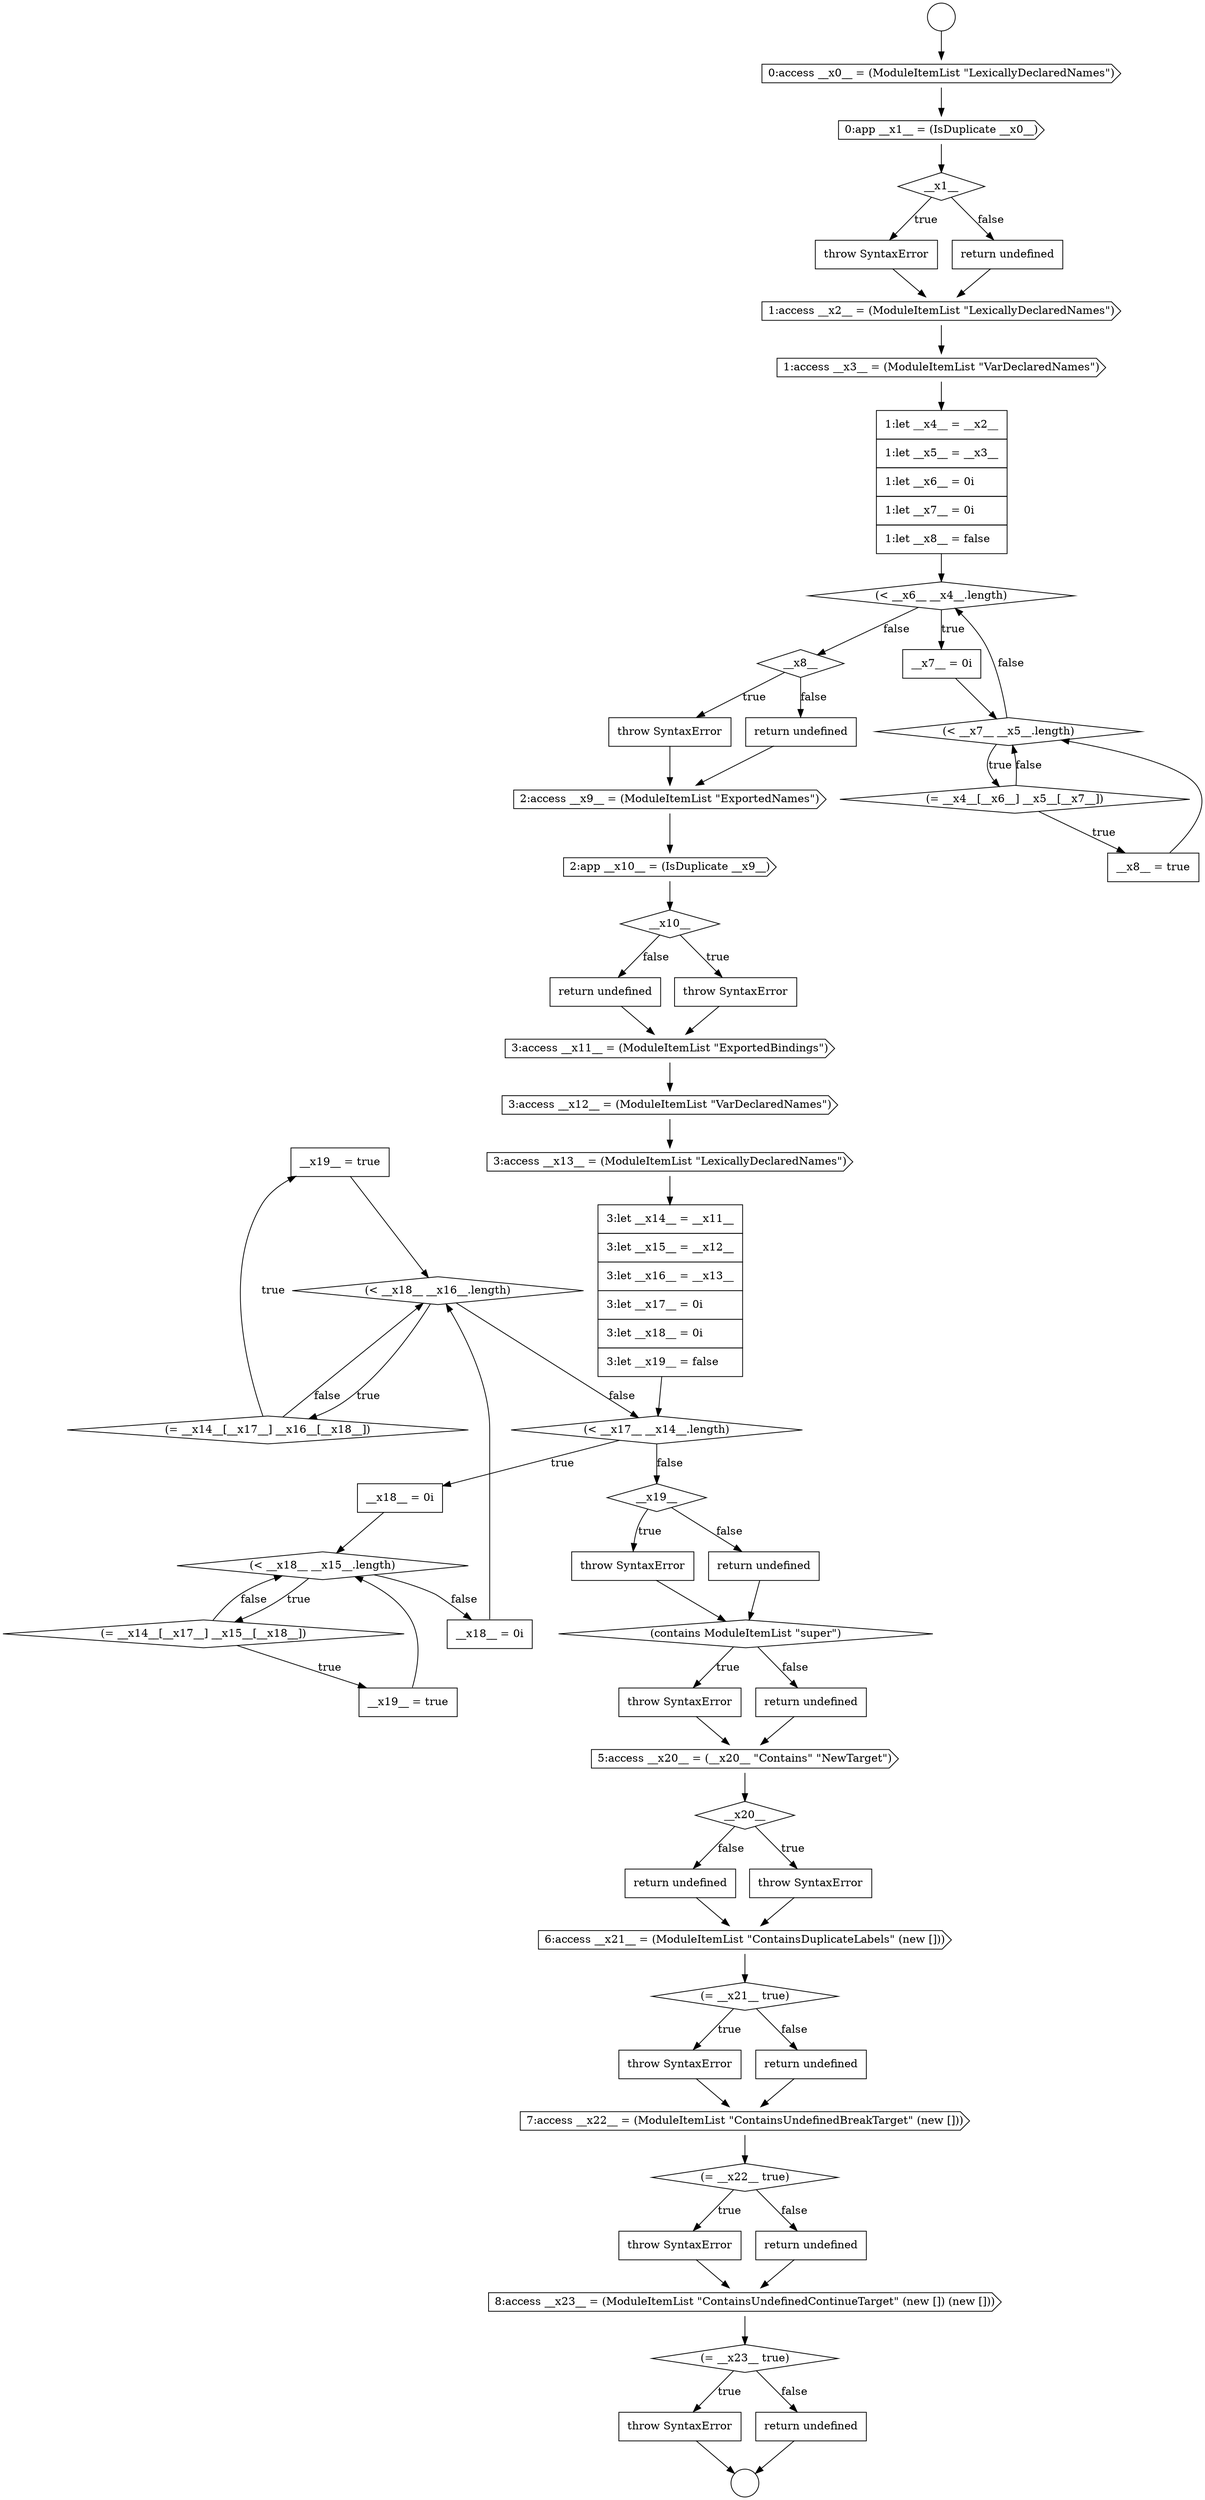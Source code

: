 digraph {
  node19639 [shape=none, margin=0, label=<<font color="black">
    <table border="0" cellborder="1" cellspacing="0" cellpadding="10">
      <tr><td align="left">__x19__ = true</td></tr>
    </table>
  </font>> color="black" fillcolor="white" style=filled]
  node19612 [shape=cds, label=<<font color="black">1:access __x3__ = (ModuleItemList &quot;VarDeclaredNames&quot;)</font>> color="black" fillcolor="white" style=filled]
  node19652 [shape=none, margin=0, label=<<font color="black">
    <table border="0" cellborder="1" cellspacing="0" cellpadding="10">
      <tr><td align="left">throw SyntaxError</td></tr>
    </table>
  </font>> color="black" fillcolor="white" style=filled]
  node19659 [shape=diamond, label=<<font color="black">(= __x23__ true)</font>> color="black" fillcolor="white" style=filled]
  node19609 [shape=none, margin=0, label=<<font color="black">
    <table border="0" cellborder="1" cellspacing="0" cellpadding="10">
      <tr><td align="left">throw SyntaxError</td></tr>
    </table>
  </font>> color="black" fillcolor="white" style=filled]
  node19660 [shape=none, margin=0, label=<<font color="black">
    <table border="0" cellborder="1" cellspacing="0" cellpadding="10">
      <tr><td align="left">throw SyntaxError</td></tr>
    </table>
  </font>> color="black" fillcolor="white" style=filled]
  node19654 [shape=cds, label=<<font color="black">7:access __x22__ = (ModuleItemList &quot;ContainsUndefinedBreakTarget&quot; (new []))</font>> color="black" fillcolor="white" style=filled]
  node19614 [shape=diamond, label=<<font color="black">(&lt; __x6__ __x4__.length)</font>> color="black" fillcolor="white" style=filled]
  node19640 [shape=diamond, label=<<font color="black">__x19__</font>> color="black" fillcolor="white" style=filled]
  node19623 [shape=cds, label=<<font color="black">2:app __x10__ = (IsDuplicate __x9__)</font>> color="black" fillcolor="white" style=filled]
  node19649 [shape=none, margin=0, label=<<font color="black">
    <table border="0" cellborder="1" cellspacing="0" cellpadding="10">
      <tr><td align="left">return undefined</td></tr>
    </table>
  </font>> color="black" fillcolor="white" style=filled]
  node19611 [shape=cds, label=<<font color="black">1:access __x2__ = (ModuleItemList &quot;LexicallyDeclaredNames&quot;)</font>> color="black" fillcolor="white" style=filled]
  node19636 [shape=none, margin=0, label=<<font color="black">
    <table border="0" cellborder="1" cellspacing="0" cellpadding="10">
      <tr><td align="left">__x18__ = 0i</td></tr>
    </table>
  </font>> color="black" fillcolor="white" style=filled]
  node19653 [shape=none, margin=0, label=<<font color="black">
    <table border="0" cellborder="1" cellspacing="0" cellpadding="10">
      <tr><td align="left">return undefined</td></tr>
    </table>
  </font>> color="black" fillcolor="white" style=filled]
  node19655 [shape=diamond, label=<<font color="black">(= __x22__ true)</font>> color="black" fillcolor="white" style=filled]
  node19626 [shape=none, margin=0, label=<<font color="black">
    <table border="0" cellborder="1" cellspacing="0" cellpadding="10">
      <tr><td align="left">return undefined</td></tr>
    </table>
  </font>> color="black" fillcolor="white" style=filled]
  node19621 [shape=none, margin=0, label=<<font color="black">
    <table border="0" cellborder="1" cellspacing="0" cellpadding="10">
      <tr><td align="left">return undefined</td></tr>
    </table>
  </font>> color="black" fillcolor="white" style=filled]
  node19658 [shape=cds, label=<<font color="black">8:access __x23__ = (ModuleItemList &quot;ContainsUndefinedContinueTarget&quot; (new []) (new []))</font>> color="black" fillcolor="white" style=filled]
  node19604 [shape=circle label=" " color="black" fillcolor="white" style=filled]
  node19643 [shape=diamond, label=<<font color="black">(contains ModuleItemList &quot;super&quot;)</font>> color="black" fillcolor="white" style=filled]
  node19617 [shape=diamond, label=<<font color="black">(= __x4__[__x6__] __x5__[__x7__])</font>> color="black" fillcolor="white" style=filled]
  node19608 [shape=diamond, label=<<font color="black">__x1__</font>> color="black" fillcolor="white" style=filled]
  node19661 [shape=none, margin=0, label=<<font color="black">
    <table border="0" cellborder="1" cellspacing="0" cellpadding="10">
      <tr><td align="left">return undefined</td></tr>
    </table>
  </font>> color="black" fillcolor="white" style=filled]
  node19629 [shape=cds, label=<<font color="black">3:access __x13__ = (ModuleItemList &quot;LexicallyDeclaredNames&quot;)</font>> color="black" fillcolor="white" style=filled]
  node19635 [shape=none, margin=0, label=<<font color="black">
    <table border="0" cellborder="1" cellspacing="0" cellpadding="10">
      <tr><td align="left">__x19__ = true</td></tr>
    </table>
  </font>> color="black" fillcolor="white" style=filled]
  node19615 [shape=none, margin=0, label=<<font color="black">
    <table border="0" cellborder="1" cellspacing="0" cellpadding="10">
      <tr><td align="left">__x7__ = 0i</td></tr>
    </table>
  </font>> color="black" fillcolor="white" style=filled]
  node19620 [shape=none, margin=0, label=<<font color="black">
    <table border="0" cellborder="1" cellspacing="0" cellpadding="10">
      <tr><td align="left">throw SyntaxError</td></tr>
    </table>
  </font>> color="black" fillcolor="white" style=filled]
  node19647 [shape=diamond, label=<<font color="black">__x20__</font>> color="black" fillcolor="white" style=filled]
  node19630 [shape=none, margin=0, label=<<font color="black">
    <table border="0" cellborder="1" cellspacing="0" cellpadding="10">
      <tr><td align="left">3:let __x14__ = __x11__</td></tr>
      <tr><td align="left">3:let __x15__ = __x12__</td></tr>
      <tr><td align="left">3:let __x16__ = __x13__</td></tr>
      <tr><td align="left">3:let __x17__ = 0i</td></tr>
      <tr><td align="left">3:let __x18__ = 0i</td></tr>
      <tr><td align="left">3:let __x19__ = false</td></tr>
    </table>
  </font>> color="black" fillcolor="white" style=filled]
  node19644 [shape=none, margin=0, label=<<font color="black">
    <table border="0" cellborder="1" cellspacing="0" cellpadding="10">
      <tr><td align="left">throw SyntaxError</td></tr>
    </table>
  </font>> color="black" fillcolor="white" style=filled]
  node19627 [shape=cds, label=<<font color="black">3:access __x11__ = (ModuleItemList &quot;ExportedBindings&quot;)</font>> color="black" fillcolor="white" style=filled]
  node19607 [shape=cds, label=<<font color="black">0:app __x1__ = (IsDuplicate __x0__)</font>> color="black" fillcolor="white" style=filled]
  node19606 [shape=cds, label=<<font color="black">0:access __x0__ = (ModuleItemList &quot;LexicallyDeclaredNames&quot;)</font>> color="black" fillcolor="white" style=filled]
  node19638 [shape=diamond, label=<<font color="black">(= __x14__[__x17__] __x16__[__x18__])</font>> color="black" fillcolor="white" style=filled]
  node19616 [shape=diamond, label=<<font color="black">(&lt; __x7__ __x5__.length)</font>> color="black" fillcolor="white" style=filled]
  node19634 [shape=diamond, label=<<font color="black">(= __x14__[__x17__] __x15__[__x18__])</font>> color="black" fillcolor="white" style=filled]
  node19648 [shape=none, margin=0, label=<<font color="black">
    <table border="0" cellborder="1" cellspacing="0" cellpadding="10">
      <tr><td align="left">throw SyntaxError</td></tr>
    </table>
  </font>> color="black" fillcolor="white" style=filled]
  node19631 [shape=diamond, label=<<font color="black">(&lt; __x17__ __x14__.length)</font>> color="black" fillcolor="white" style=filled]
  node19641 [shape=none, margin=0, label=<<font color="black">
    <table border="0" cellborder="1" cellspacing="0" cellpadding="10">
      <tr><td align="left">throw SyntaxError</td></tr>
    </table>
  </font>> color="black" fillcolor="white" style=filled]
  node19619 [shape=diamond, label=<<font color="black">__x8__</font>> color="black" fillcolor="white" style=filled]
  node19651 [shape=diamond, label=<<font color="black">(= __x21__ true)</font>> color="black" fillcolor="white" style=filled]
  node19628 [shape=cds, label=<<font color="black">3:access __x12__ = (ModuleItemList &quot;VarDeclaredNames&quot;)</font>> color="black" fillcolor="white" style=filled]
  node19613 [shape=none, margin=0, label=<<font color="black">
    <table border="0" cellborder="1" cellspacing="0" cellpadding="10">
      <tr><td align="left">1:let __x4__ = __x2__</td></tr>
      <tr><td align="left">1:let __x5__ = __x3__</td></tr>
      <tr><td align="left">1:let __x6__ = 0i</td></tr>
      <tr><td align="left">1:let __x7__ = 0i</td></tr>
      <tr><td align="left">1:let __x8__ = false</td></tr>
    </table>
  </font>> color="black" fillcolor="white" style=filled]
  node19650 [shape=cds, label=<<font color="black">6:access __x21__ = (ModuleItemList &quot;ContainsDuplicateLabels&quot; (new []))</font>> color="black" fillcolor="white" style=filled]
  node19656 [shape=none, margin=0, label=<<font color="black">
    <table border="0" cellborder="1" cellspacing="0" cellpadding="10">
      <tr><td align="left">throw SyntaxError</td></tr>
    </table>
  </font>> color="black" fillcolor="white" style=filled]
  node19610 [shape=none, margin=0, label=<<font color="black">
    <table border="0" cellborder="1" cellspacing="0" cellpadding="10">
      <tr><td align="left">return undefined</td></tr>
    </table>
  </font>> color="black" fillcolor="white" style=filled]
  node19633 [shape=diamond, label=<<font color="black">(&lt; __x18__ __x15__.length)</font>> color="black" fillcolor="white" style=filled]
  node19624 [shape=diamond, label=<<font color="black">__x10__</font>> color="black" fillcolor="white" style=filled]
  node19646 [shape=cds, label=<<font color="black">5:access __x20__ = (__x20__ &quot;Contains&quot; &quot;NewTarget&quot;)</font>> color="black" fillcolor="white" style=filled]
  node19605 [shape=circle label=" " color="black" fillcolor="white" style=filled]
  node19637 [shape=diamond, label=<<font color="black">(&lt; __x18__ __x16__.length)</font>> color="black" fillcolor="white" style=filled]
  node19657 [shape=none, margin=0, label=<<font color="black">
    <table border="0" cellborder="1" cellspacing="0" cellpadding="10">
      <tr><td align="left">return undefined</td></tr>
    </table>
  </font>> color="black" fillcolor="white" style=filled]
  node19625 [shape=none, margin=0, label=<<font color="black">
    <table border="0" cellborder="1" cellspacing="0" cellpadding="10">
      <tr><td align="left">throw SyntaxError</td></tr>
    </table>
  </font>> color="black" fillcolor="white" style=filled]
  node19622 [shape=cds, label=<<font color="black">2:access __x9__ = (ModuleItemList &quot;ExportedNames&quot;)</font>> color="black" fillcolor="white" style=filled]
  node19632 [shape=none, margin=0, label=<<font color="black">
    <table border="0" cellborder="1" cellspacing="0" cellpadding="10">
      <tr><td align="left">__x18__ = 0i</td></tr>
    </table>
  </font>> color="black" fillcolor="white" style=filled]
  node19618 [shape=none, margin=0, label=<<font color="black">
    <table border="0" cellborder="1" cellspacing="0" cellpadding="10">
      <tr><td align="left">__x8__ = true</td></tr>
    </table>
  </font>> color="black" fillcolor="white" style=filled]
  node19642 [shape=none, margin=0, label=<<font color="black">
    <table border="0" cellborder="1" cellspacing="0" cellpadding="10">
      <tr><td align="left">return undefined</td></tr>
    </table>
  </font>> color="black" fillcolor="white" style=filled]
  node19645 [shape=none, margin=0, label=<<font color="black">
    <table border="0" cellborder="1" cellspacing="0" cellpadding="10">
      <tr><td align="left">return undefined</td></tr>
    </table>
  </font>> color="black" fillcolor="white" style=filled]
  node19638 -> node19639 [label=<<font color="black">true</font>> color="black"]
  node19638 -> node19637 [label=<<font color="black">false</font>> color="black"]
  node19655 -> node19656 [label=<<font color="black">true</font>> color="black"]
  node19655 -> node19657 [label=<<font color="black">false</font>> color="black"]
  node19626 -> node19627 [ color="black"]
  node19613 -> node19614 [ color="black"]
  node19611 -> node19612 [ color="black"]
  node19630 -> node19631 [ color="black"]
  node19639 -> node19637 [ color="black"]
  node19620 -> node19622 [ color="black"]
  node19633 -> node19634 [label=<<font color="black">true</font>> color="black"]
  node19633 -> node19636 [label=<<font color="black">false</font>> color="black"]
  node19619 -> node19620 [label=<<font color="black">true</font>> color="black"]
  node19619 -> node19621 [label=<<font color="black">false</font>> color="black"]
  node19621 -> node19622 [ color="black"]
  node19641 -> node19643 [ color="black"]
  node19612 -> node19613 [ color="black"]
  node19652 -> node19654 [ color="black"]
  node19610 -> node19611 [ color="black"]
  node19650 -> node19651 [ color="black"]
  node19604 -> node19606 [ color="black"]
  node19615 -> node19616 [ color="black"]
  node19645 -> node19646 [ color="black"]
  node19659 -> node19660 [label=<<font color="black">true</font>> color="black"]
  node19659 -> node19661 [label=<<font color="black">false</font>> color="black"]
  node19642 -> node19643 [ color="black"]
  node19629 -> node19630 [ color="black"]
  node19640 -> node19641 [label=<<font color="black">true</font>> color="black"]
  node19640 -> node19642 [label=<<font color="black">false</font>> color="black"]
  node19607 -> node19608 [ color="black"]
  node19635 -> node19633 [ color="black"]
  node19653 -> node19654 [ color="black"]
  node19656 -> node19658 [ color="black"]
  node19649 -> node19650 [ color="black"]
  node19632 -> node19633 [ color="black"]
  node19625 -> node19627 [ color="black"]
  node19606 -> node19607 [ color="black"]
  node19608 -> node19609 [label=<<font color="black">true</font>> color="black"]
  node19608 -> node19610 [label=<<font color="black">false</font>> color="black"]
  node19647 -> node19648 [label=<<font color="black">true</font>> color="black"]
  node19647 -> node19649 [label=<<font color="black">false</font>> color="black"]
  node19658 -> node19659 [ color="black"]
  node19637 -> node19638 [label=<<font color="black">true</font>> color="black"]
  node19637 -> node19631 [label=<<font color="black">false</font>> color="black"]
  node19648 -> node19650 [ color="black"]
  node19617 -> node19618 [label=<<font color="black">true</font>> color="black"]
  node19617 -> node19616 [label=<<font color="black">false</font>> color="black"]
  node19654 -> node19655 [ color="black"]
  node19614 -> node19615 [label=<<font color="black">true</font>> color="black"]
  node19614 -> node19619 [label=<<font color="black">false</font>> color="black"]
  node19651 -> node19652 [label=<<font color="black">true</font>> color="black"]
  node19651 -> node19653 [label=<<font color="black">false</font>> color="black"]
  node19631 -> node19632 [label=<<font color="black">true</font>> color="black"]
  node19631 -> node19640 [label=<<font color="black">false</font>> color="black"]
  node19636 -> node19637 [ color="black"]
  node19643 -> node19644 [label=<<font color="black">true</font>> color="black"]
  node19643 -> node19645 [label=<<font color="black">false</font>> color="black"]
  node19644 -> node19646 [ color="black"]
  node19616 -> node19617 [label=<<font color="black">true</font>> color="black"]
  node19616 -> node19614 [label=<<font color="black">false</font>> color="black"]
  node19628 -> node19629 [ color="black"]
  node19623 -> node19624 [ color="black"]
  node19646 -> node19647 [ color="black"]
  node19657 -> node19658 [ color="black"]
  node19661 -> node19605 [ color="black"]
  node19618 -> node19616 [ color="black"]
  node19624 -> node19625 [label=<<font color="black">true</font>> color="black"]
  node19624 -> node19626 [label=<<font color="black">false</font>> color="black"]
  node19634 -> node19635 [label=<<font color="black">true</font>> color="black"]
  node19634 -> node19633 [label=<<font color="black">false</font>> color="black"]
  node19660 -> node19605 [ color="black"]
  node19609 -> node19611 [ color="black"]
  node19622 -> node19623 [ color="black"]
  node19627 -> node19628 [ color="black"]
}
